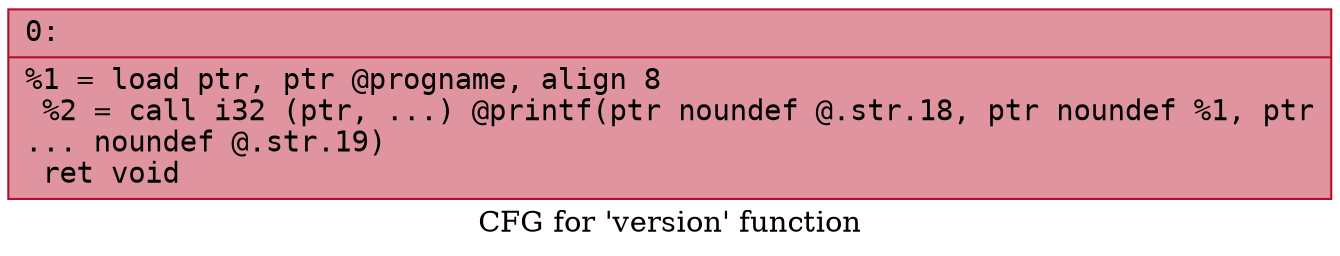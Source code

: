 digraph "CFG for 'version' function" {
	label="CFG for 'version' function";

	Node0x60000253f5c0 [shape=record,color="#b70d28ff", style=filled, fillcolor="#b70d2870" fontname="Courier",label="{0:\l|  %1 = load ptr, ptr @progname, align 8\l  %2 = call i32 (ptr, ...) @printf(ptr noundef @.str.18, ptr noundef %1, ptr\l... noundef @.str.19)\l  ret void\l}"];
}
